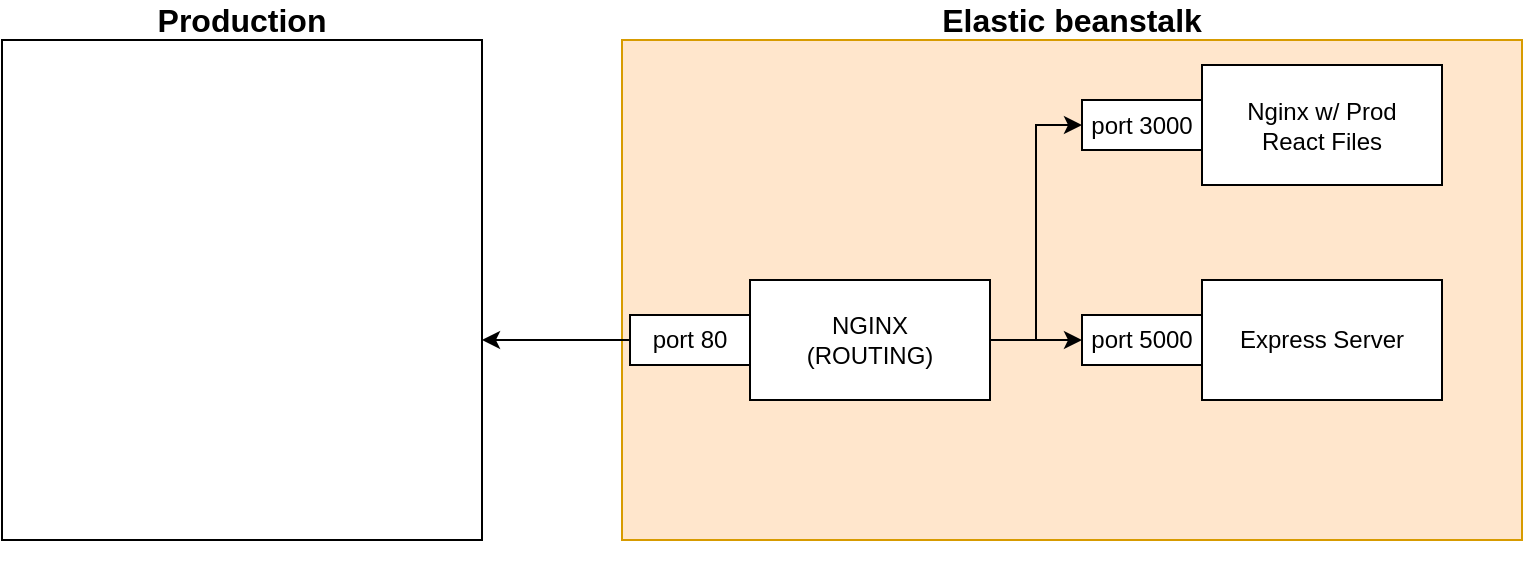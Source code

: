 <mxfile version="13.1.1" type="device"><diagram id="6SwHjEl0vmpxHV23Xx1L" name="Page-1"><mxGraphModel dx="1184" dy="751" grid="1" gridSize="10" guides="1" tooltips="1" connect="1" arrows="1" fold="1" page="1" pageScale="1" pageWidth="827" pageHeight="1169" math="0" shadow="0"><root><mxCell id="0"/><mxCell id="1" parent="0"/><mxCell id="arrc1ZpQjfOO5AIqpBM8-1" value="&lt;font style=&quot;font-size: 16px&quot;&gt;&lt;b&gt;Production&lt;br&gt;&lt;/b&gt;&lt;/font&gt;" style="rounded=0;whiteSpace=wrap;html=1;spacingTop=0;spacing=0;labelPosition=center;verticalLabelPosition=top;align=center;verticalAlign=bottom;" vertex="1" parent="1"><mxGeometry x="40" y="200" width="240" height="250" as="geometry"/></mxCell><mxCell id="arrc1ZpQjfOO5AIqpBM8-5" value="" style="shape=image;html=1;verticalAlign=top;verticalLabelPosition=bottom;labelBackgroundColor=#ffffff;imageAspect=0;aspect=fixed;image=https://cdn0.iconfinder.com/data/icons/ikooni-outline-free-basic/128/free-15-128.png" vertex="1" parent="1"><mxGeometry x="40" y="230" width="240" height="240" as="geometry"/></mxCell><mxCell id="arrc1ZpQjfOO5AIqpBM8-7" value="&lt;b&gt;&lt;font style=&quot;font-size: 16px&quot;&gt;Elastic beanstalk&lt;/font&gt;&lt;/b&gt;" style="rounded=0;whiteSpace=wrap;html=1;fillColor=#ffe6cc;strokeColor=#d79b00;align=center;spacingTop=0;spacing=0;labelPosition=center;verticalLabelPosition=top;verticalAlign=bottom;" vertex="1" parent="1"><mxGeometry x="350" y="200" width="450" height="250" as="geometry"/></mxCell><mxCell id="arrc1ZpQjfOO5AIqpBM8-15" style="edgeStyle=orthogonalEdgeStyle;rounded=0;orthogonalLoop=1;jettySize=auto;html=1;exitX=1;exitY=0.5;exitDx=0;exitDy=0;entryX=0;entryY=0.5;entryDx=0;entryDy=0;" edge="1" parent="1" source="arrc1ZpQjfOO5AIqpBM8-8" target="arrc1ZpQjfOO5AIqpBM8-10"><mxGeometry relative="1" as="geometry"/></mxCell><mxCell id="arrc1ZpQjfOO5AIqpBM8-17" style="edgeStyle=orthogonalEdgeStyle;rounded=0;orthogonalLoop=1;jettySize=auto;html=1;exitX=1;exitY=0.5;exitDx=0;exitDy=0;entryX=0;entryY=0.5;entryDx=0;entryDy=0;" edge="1" parent="1" source="arrc1ZpQjfOO5AIqpBM8-8" target="arrc1ZpQjfOO5AIqpBM8-11"><mxGeometry relative="1" as="geometry"/></mxCell><mxCell id="arrc1ZpQjfOO5AIqpBM8-8" value="NGINX&lt;br&gt;(ROUTING)" style="rounded=0;whiteSpace=wrap;html=1;" vertex="1" parent="1"><mxGeometry x="414" y="320" width="120" height="60" as="geometry"/></mxCell><mxCell id="arrc1ZpQjfOO5AIqpBM8-9" value="port 80" style="rounded=0;whiteSpace=wrap;html=1;" vertex="1" parent="1"><mxGeometry x="354" y="337.5" width="60" height="25" as="geometry"/></mxCell><mxCell id="arrc1ZpQjfOO5AIqpBM8-10" value="port 3000" style="rounded=0;whiteSpace=wrap;html=1;" vertex="1" parent="1"><mxGeometry x="580" y="230" width="60" height="25" as="geometry"/></mxCell><mxCell id="arrc1ZpQjfOO5AIqpBM8-11" value="port 5000" style="rounded=0;whiteSpace=wrap;html=1;" vertex="1" parent="1"><mxGeometry x="580" y="337.5" width="60" height="25" as="geometry"/></mxCell><mxCell id="arrc1ZpQjfOO5AIqpBM8-12" value="Nginx w/ Prod&lt;br&gt;React Files" style="rounded=0;whiteSpace=wrap;html=1;" vertex="1" parent="1"><mxGeometry x="640" y="212.5" width="120" height="60" as="geometry"/></mxCell><mxCell id="arrc1ZpQjfOO5AIqpBM8-13" value="Express Server" style="rounded=0;whiteSpace=wrap;html=1;" vertex="1" parent="1"><mxGeometry x="640" y="320" width="120" height="60" as="geometry"/></mxCell><mxCell id="arrc1ZpQjfOO5AIqpBM8-18" value="" style="endArrow=classic;html=1;exitX=0;exitY=0.5;exitDx=0;exitDy=0;entryX=1;entryY=0.5;entryDx=0;entryDy=0;" edge="1" parent="1" source="arrc1ZpQjfOO5AIqpBM8-9" target="arrc1ZpQjfOO5AIqpBM8-5"><mxGeometry width="50" height="50" relative="1" as="geometry"><mxPoint x="380" y="460" as="sourcePoint"/><mxPoint x="280" y="346" as="targetPoint"/></mxGeometry></mxCell></root></mxGraphModel></diagram></mxfile>
